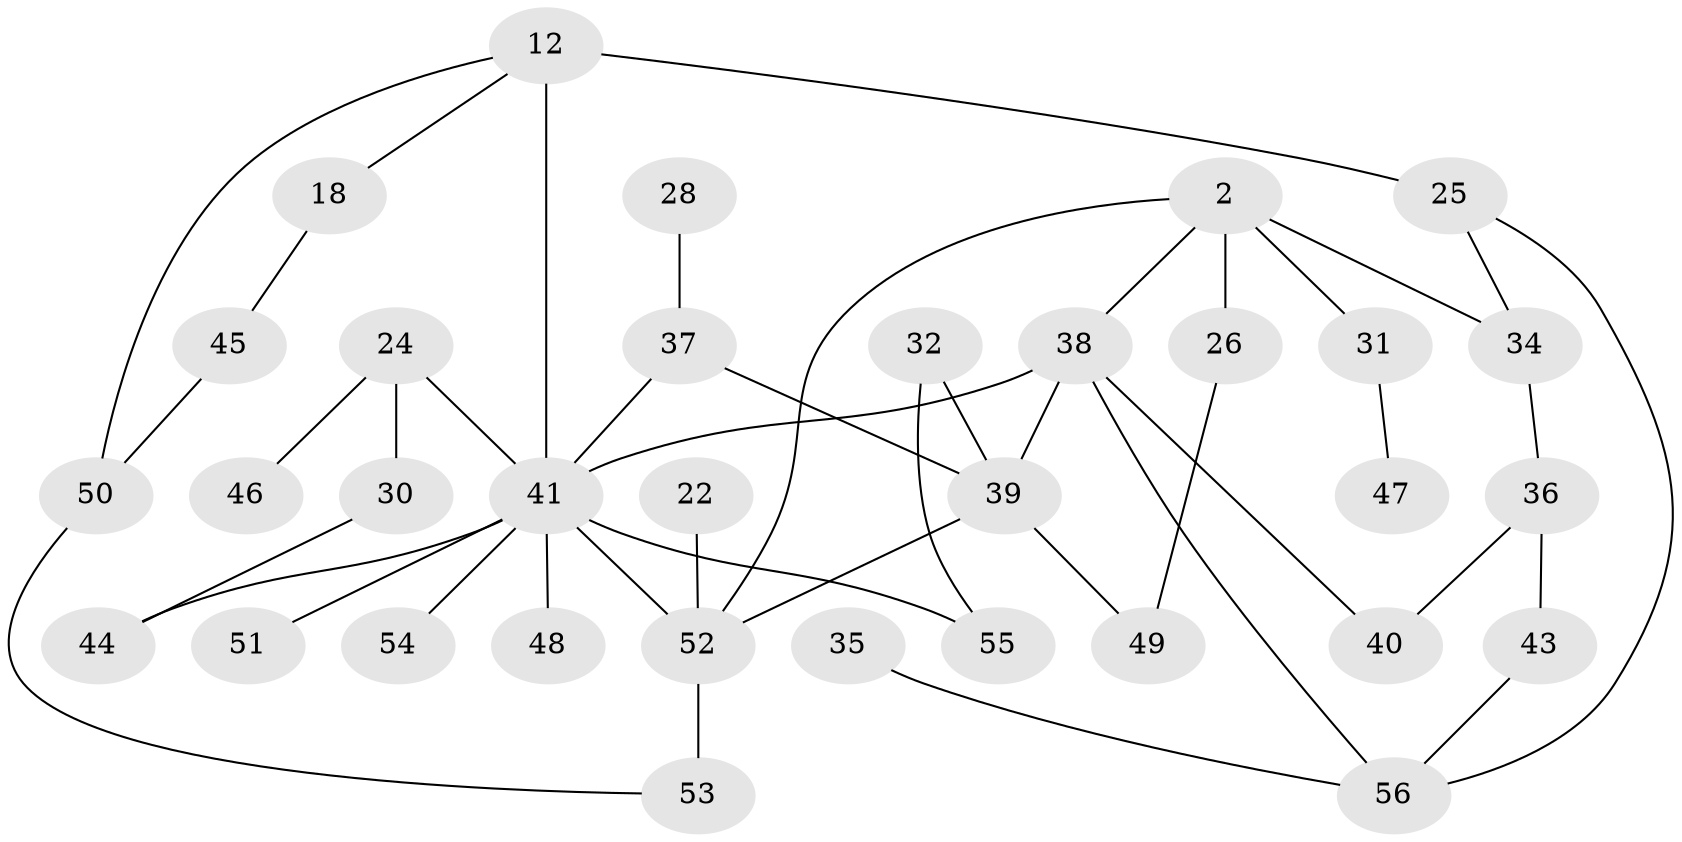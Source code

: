// original degree distribution, {3: 0.39285714285714285, 6: 0.017857142857142856, 5: 0.07142857142857142, 4: 0.017857142857142856, 2: 0.2857142857142857, 1: 0.21428571428571427}
// Generated by graph-tools (version 1.1) at 2025/45/03/04/25 21:45:27]
// undirected, 33 vertices, 44 edges
graph export_dot {
graph [start="1"]
  node [color=gray90,style=filled];
  2;
  12 [super="+9"];
  18;
  22;
  24 [super="+11"];
  25 [super="+16"];
  26 [super="+23"];
  28;
  30;
  31;
  32;
  34;
  35;
  36;
  37 [super="+8+14"];
  38 [super="+15"];
  39 [super="+4"];
  40;
  41 [super="+33"];
  43;
  44 [super="+27"];
  45;
  46;
  47;
  48;
  49;
  50 [super="+29"];
  51;
  52 [super="+3"];
  53 [super="+42"];
  54;
  55;
  56 [super="+17"];
  2 -- 26 [weight=2];
  2 -- 31;
  2 -- 34;
  2 -- 52;
  2 -- 38;
  12 -- 25 [weight=2];
  12 -- 18;
  12 -- 41;
  12 -- 50;
  18 -- 45;
  22 -- 52;
  24 -- 46;
  24 -- 30;
  24 -- 41;
  25 -- 34;
  25 -- 56;
  26 -- 49;
  28 -- 37;
  30 -- 44;
  31 -- 47;
  32 -- 55;
  32 -- 39;
  34 -- 36;
  35 -- 56;
  36 -- 40;
  36 -- 43;
  37 -- 39;
  37 -- 41;
  38 -- 56;
  38 -- 40;
  38 -- 39;
  38 -- 41;
  39 -- 49;
  39 -- 52;
  41 -- 48;
  41 -- 51;
  41 -- 52;
  41 -- 54;
  41 -- 55;
  41 -- 44;
  43 -- 56;
  45 -- 50;
  50 -- 53;
  52 -- 53 [weight=2];
}
